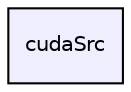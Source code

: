 digraph "cudaSrc" {
  compound=true
  node [ fontsize="10", fontname="Helvetica"];
  edge [ labelfontsize="10", labelfontname="Helvetica"];
  dir_6467be6741eae6018a2fc0bfe9f0a53b [shape=box, label="cudaSrc", style="filled", fillcolor="#eeeeff", pencolor="black", URL="dir_6467be6741eae6018a2fc0bfe9f0a53b.html"];
}
